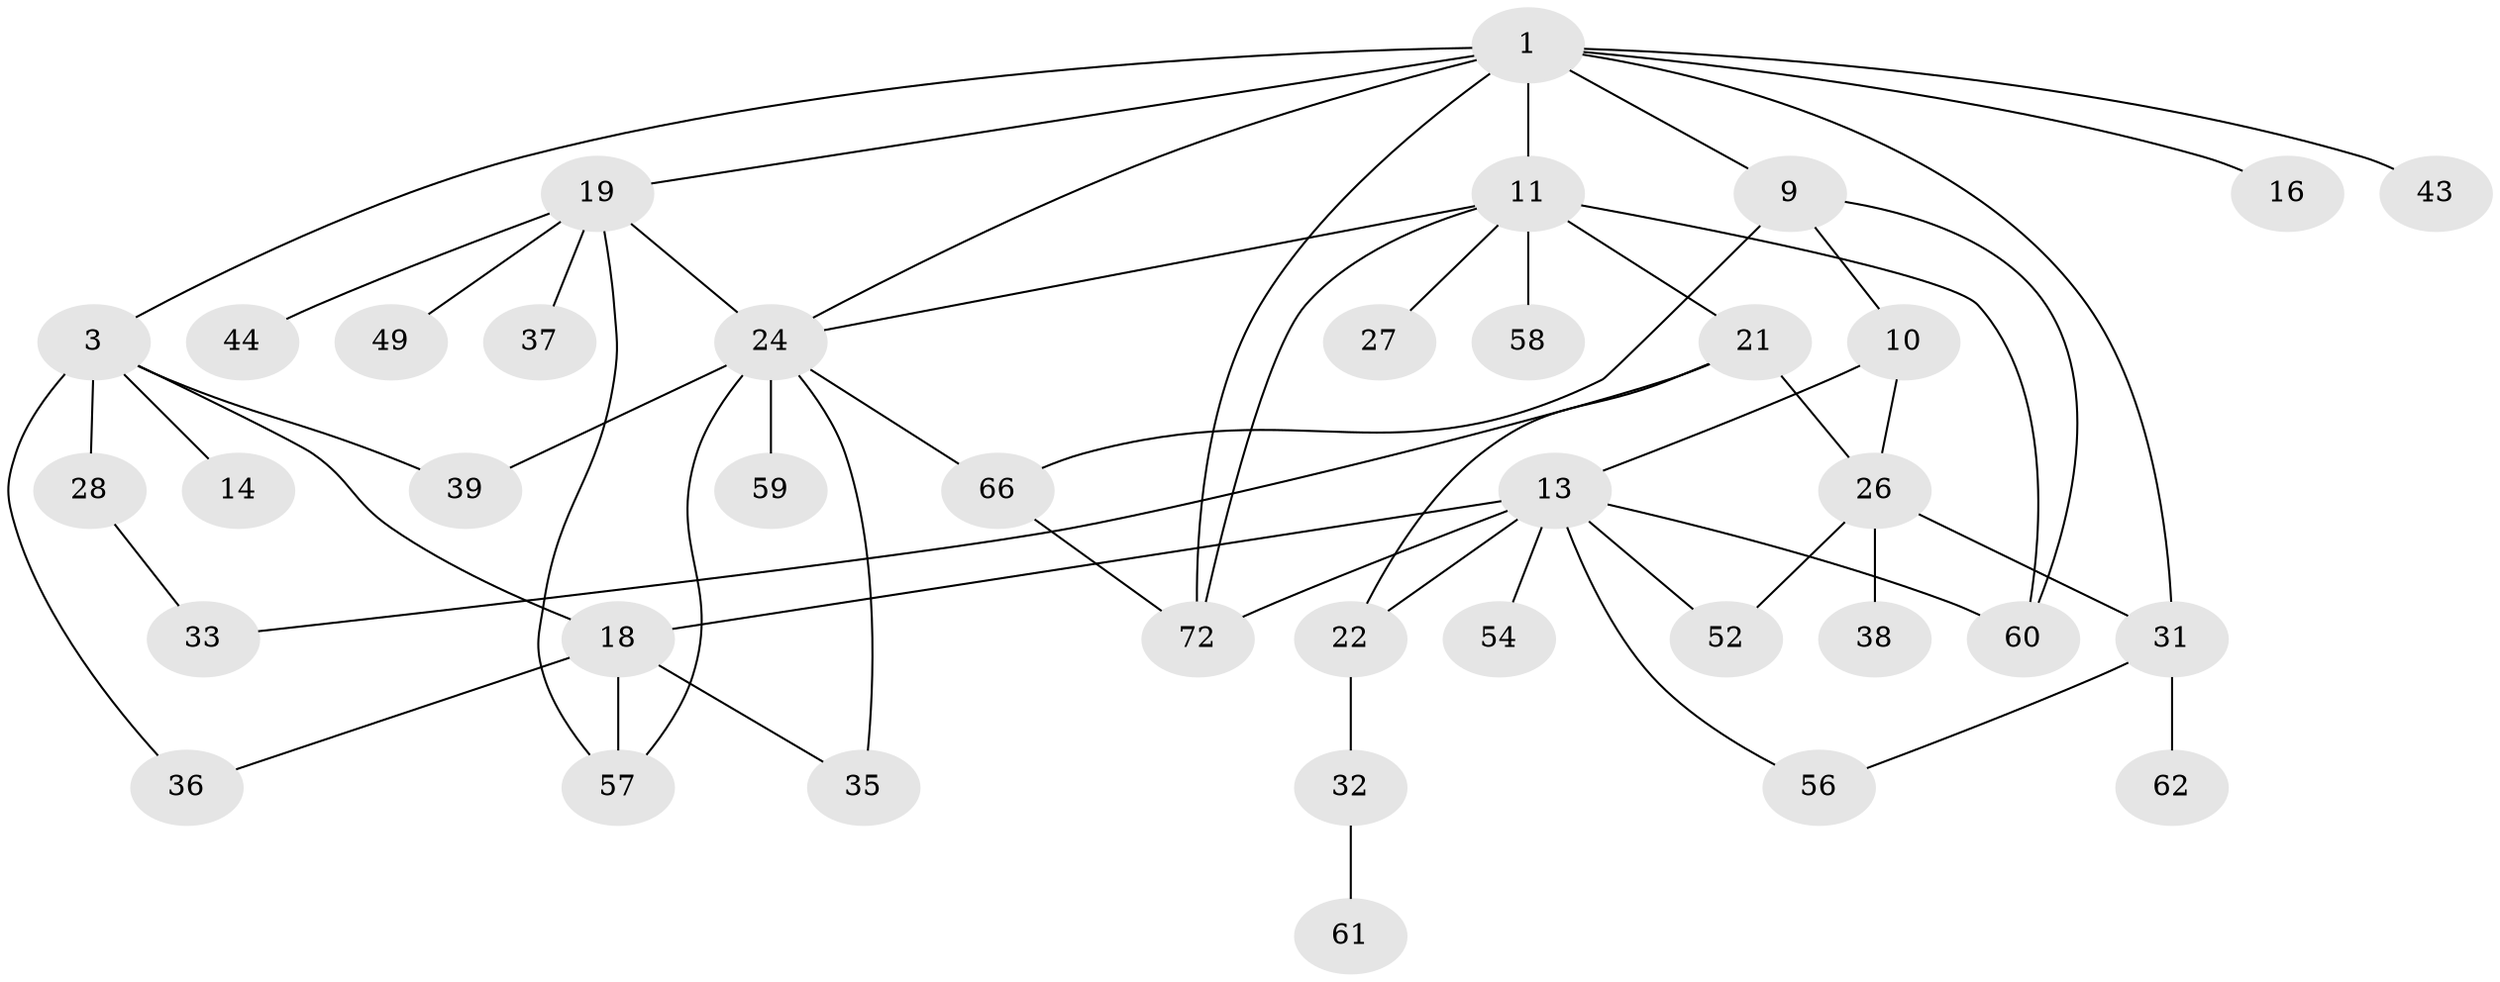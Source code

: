 // original degree distribution, {4: 0.14473684210526316, 5: 0.06578947368421052, 3: 0.27631578947368424, 2: 0.27631578947368424, 1: 0.2236842105263158, 7: 0.013157894736842105}
// Generated by graph-tools (version 1.1) at 2025/13/03/09/25 04:13:35]
// undirected, 38 vertices, 57 edges
graph export_dot {
graph [start="1"]
  node [color=gray90,style=filled];
  1 [super="+7+2+8+6"];
  3 [super="+4"];
  9 [super="+40"];
  10;
  11 [super="+64+12"];
  13 [super="+53+51"];
  14;
  16;
  18 [super="+23"];
  19 [super="+25"];
  21;
  22;
  24 [super="+55"];
  26 [super="+48"];
  27;
  28;
  31 [super="+41"];
  32 [super="+42"];
  33;
  35;
  36;
  37;
  38 [super="+47"];
  39;
  43;
  44;
  49;
  52;
  54;
  56 [super="+69"];
  57;
  58;
  59;
  60 [super="+68"];
  61;
  62;
  66;
  72 [super="+73"];
  1 -- 19;
  1 -- 9;
  1 -- 16;
  1 -- 3;
  1 -- 72;
  1 -- 43;
  1 -- 11 [weight=3];
  1 -- 31;
  1 -- 24;
  3 -- 14;
  3 -- 28;
  3 -- 18;
  3 -- 36;
  3 -- 39;
  9 -- 10;
  9 -- 66;
  9 -- 60;
  10 -- 13;
  10 -- 26;
  11 -- 24;
  11 -- 72;
  11 -- 21;
  11 -- 27;
  11 -- 58;
  11 -- 60 [weight=2];
  13 -- 56;
  13 -- 18;
  13 -- 60;
  13 -- 52;
  13 -- 22;
  13 -- 54;
  13 -- 72;
  18 -- 57;
  18 -- 35;
  18 -- 36;
  19 -- 37;
  19 -- 44;
  19 -- 49;
  19 -- 57;
  19 -- 24;
  21 -- 22;
  21 -- 33;
  21 -- 26;
  22 -- 32;
  24 -- 35;
  24 -- 66;
  24 -- 39;
  24 -- 59 [weight=2];
  24 -- 57;
  26 -- 38;
  26 -- 52;
  26 -- 31;
  28 -- 33;
  31 -- 62;
  31 -- 56;
  32 -- 61;
  66 -- 72;
}
